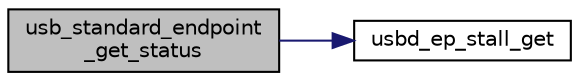 digraph "usb_standard_endpoint_get_status"
{
  edge [fontname="Helvetica",fontsize="10",labelfontname="Helvetica",labelfontsize="10"];
  node [fontname="Helvetica",fontsize="10",shape=record];
  rankdir="LR";
  Node1 [label="usb_standard_endpoint\l_get_status",height=0.2,width=0.4,color="black", fillcolor="grey75", style="filled", fontcolor="black"];
  Node1 -> Node2 [color="midnightblue",fontsize="10",style="solid",fontname="Helvetica"];
  Node2 [label="usbd_ep_stall_get",height=0.2,width=0.4,color="black", fillcolor="white", style="filled",URL="$group__usb__driver__defines.html#ga396b34ccbe5bf6718417ef3ee0c3b788"];
}

